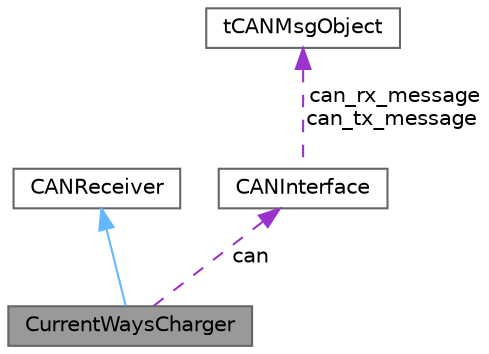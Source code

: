 digraph "CurrentWaysCharger"
{
 // LATEX_PDF_SIZE
  bgcolor="transparent";
  edge [fontname=Helvetica,fontsize=10,labelfontname=Helvetica,labelfontsize=10];
  node [fontname=Helvetica,fontsize=10,shape=box,height=0.2,width=0.4];
  Node1 [label="CurrentWaysCharger",height=0.2,width=0.4,color="gray40", fillcolor="grey60", style="filled", fontcolor="black",tooltip=" "];
  Node2 -> Node1 [dir="back",color="steelblue1",style="solid"];
  Node2 [label="CANReceiver",height=0.2,width=0.4,color="gray40", fillcolor="white", style="filled",URL="$class_c_a_n_receiver.html",tooltip=" "];
  Node3 -> Node1 [dir="back",color="darkorchid3",style="dashed",label=" can" ];
  Node3 [label="CANInterface",height=0.2,width=0.4,color="gray40", fillcolor="white", style="filled",URL="$class_c_a_n_interface.html",tooltip=" "];
  Node4 -> Node3 [dir="back",color="darkorchid3",style="dashed",label=" can_rx_message\ncan_tx_message" ];
  Node4 [label="tCANMsgObject",height=0.2,width=0.4,color="gray40", fillcolor="white", style="filled",URL="$structt_c_a_n_msg_object.html",tooltip=" "];
}
